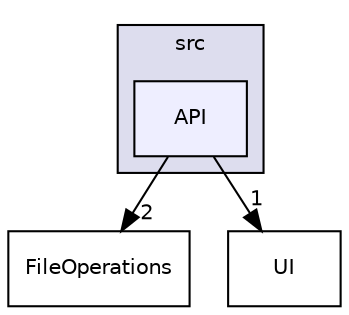 digraph "src/API" {
  compound=true
  node [ fontsize="10", fontname="Helvetica"];
  edge [ labelfontsize="10", labelfontname="Helvetica"];
  subgraph clusterdir_68267d1309a1af8e8297ef4c3efbcdba {
    graph [ bgcolor="#ddddee", pencolor="black", label="src" fontname="Helvetica", fontsize="10", URL="dir_68267d1309a1af8e8297ef4c3efbcdba.html"]
  dir_32137984f496da46263d816e0d6dc804 [shape=box, label="API", style="filled", fillcolor="#eeeeff", pencolor="black", URL="dir_32137984f496da46263d816e0d6dc804.html"];
  }
  dir_409bd0367a1a551a5ed3b94745db031b [shape=box label="FileOperations" URL="dir_409bd0367a1a551a5ed3b94745db031b.html"];
  dir_7ad25bca70c4d3d9103f75d82f41ef94 [shape=box label="UI" URL="dir_7ad25bca70c4d3d9103f75d82f41ef94.html"];
  dir_32137984f496da46263d816e0d6dc804->dir_409bd0367a1a551a5ed3b94745db031b [headlabel="2", labeldistance=1.5 headhref="dir_000001_000003.html"];
  dir_32137984f496da46263d816e0d6dc804->dir_7ad25bca70c4d3d9103f75d82f41ef94 [headlabel="1", labeldistance=1.5 headhref="dir_000001_000006.html"];
}
